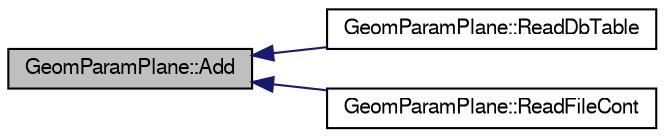 digraph "GeomParamPlane::Add"
{
  bgcolor="transparent";
  edge [fontname="FreeSans",fontsize="10",labelfontname="FreeSans",labelfontsize="10"];
  node [fontname="FreeSans",fontsize="10",shape=record];
  rankdir="LR";
  Node1 [label="GeomParamPlane::Add",height=0.2,width=0.4,color="black", fillcolor="grey75", style="filled" fontcolor="black"];
  Node1 -> Node2 [dir="back",color="midnightblue",fontsize="10",style="solid",fontname="FreeSans"];
  Node2 [label="GeomParamPlane::ReadDbTable",height=0.2,width=0.4,color="black",URL="$d1/d3b/classGeomParamPlane.html#ac2d48e574aab69d3d41a7051e4d18ec9"];
  Node1 -> Node3 [dir="back",color="midnightblue",fontsize="10",style="solid",fontname="FreeSans"];
  Node3 [label="GeomParamPlane::ReadFileCont",height=0.2,width=0.4,color="black",URL="$d1/d3b/classGeomParamPlane.html#a7481680c990c7542119387049cf8b0fa"];
}
